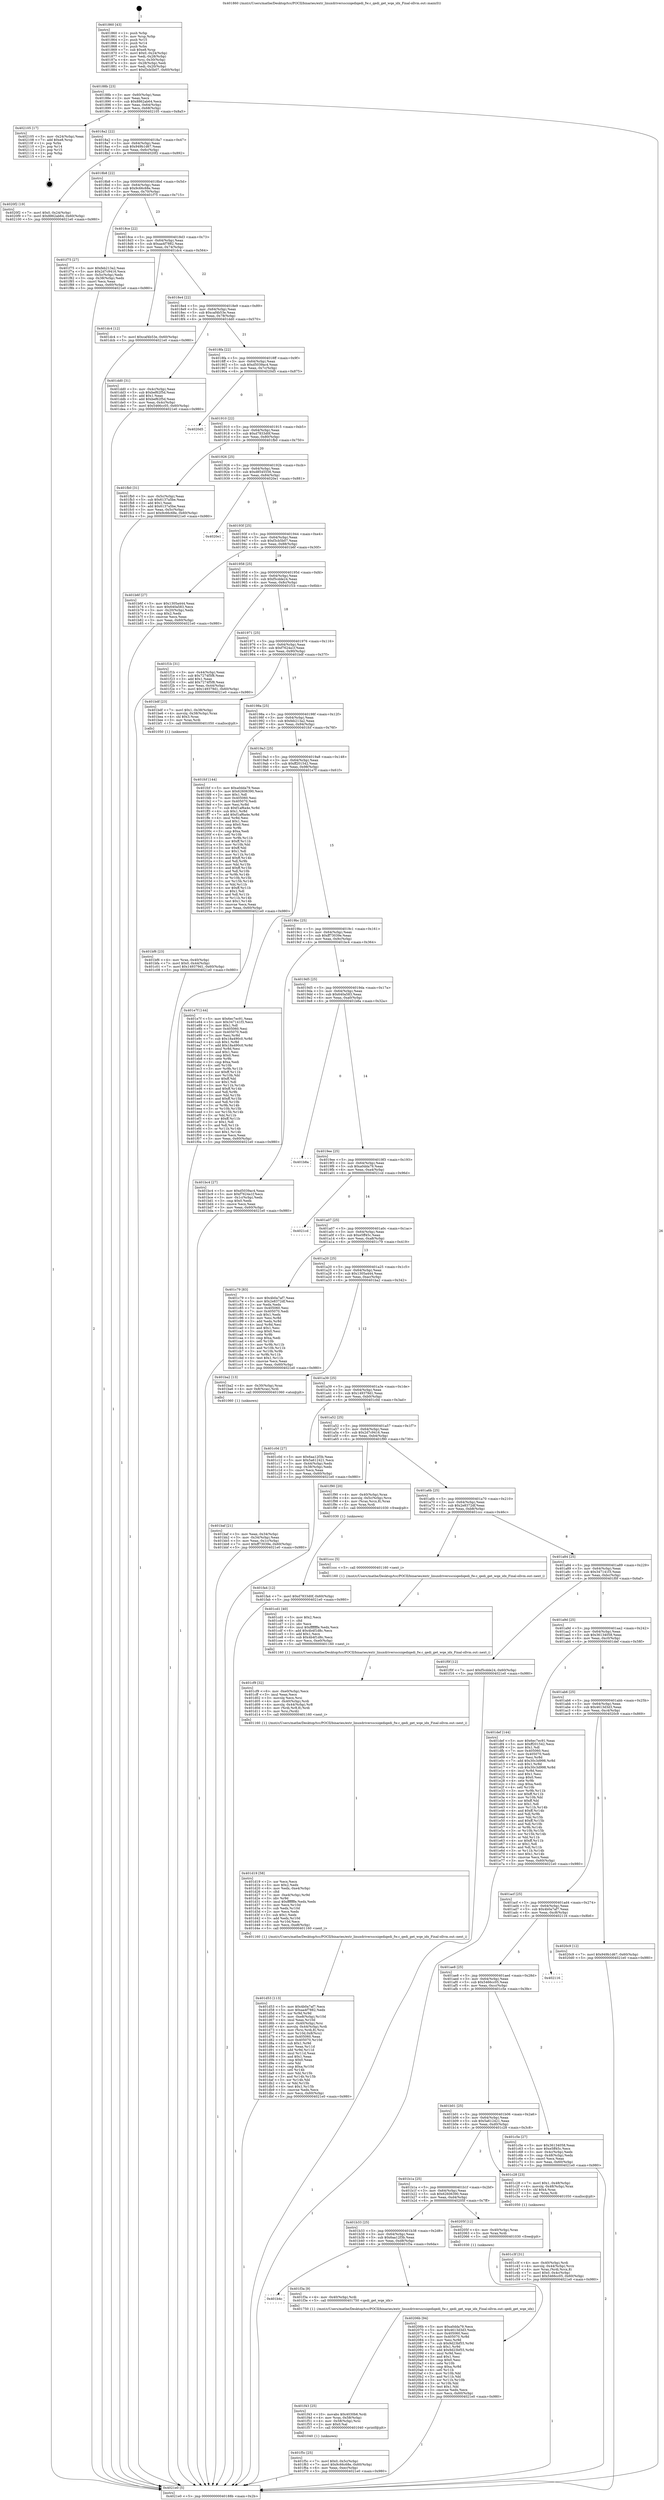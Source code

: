 digraph "0x401860" {
  label = "0x401860 (/mnt/c/Users/mathe/Desktop/tcc/POCII/binaries/extr_linuxdriversscsiqediqedi_fw.c_qedi_get_wqe_idx_Final-ollvm.out::main(0))"
  labelloc = "t"
  node[shape=record]

  Entry [label="",width=0.3,height=0.3,shape=circle,fillcolor=black,style=filled]
  "0x40188b" [label="{
     0x40188b [23]\l
     | [instrs]\l
     &nbsp;&nbsp;0x40188b \<+3\>: mov -0x60(%rbp),%eax\l
     &nbsp;&nbsp;0x40188e \<+2\>: mov %eax,%ecx\l
     &nbsp;&nbsp;0x401890 \<+6\>: sub $0x8862ab64,%ecx\l
     &nbsp;&nbsp;0x401896 \<+3\>: mov %eax,-0x64(%rbp)\l
     &nbsp;&nbsp;0x401899 \<+3\>: mov %ecx,-0x68(%rbp)\l
     &nbsp;&nbsp;0x40189c \<+6\>: je 0000000000402105 \<main+0x8a5\>\l
  }"]
  "0x402105" [label="{
     0x402105 [17]\l
     | [instrs]\l
     &nbsp;&nbsp;0x402105 \<+3\>: mov -0x24(%rbp),%eax\l
     &nbsp;&nbsp;0x402108 \<+7\>: add $0xe8,%rsp\l
     &nbsp;&nbsp;0x40210f \<+1\>: pop %rbx\l
     &nbsp;&nbsp;0x402110 \<+2\>: pop %r14\l
     &nbsp;&nbsp;0x402112 \<+2\>: pop %r15\l
     &nbsp;&nbsp;0x402114 \<+1\>: pop %rbp\l
     &nbsp;&nbsp;0x402115 \<+1\>: ret\l
  }"]
  "0x4018a2" [label="{
     0x4018a2 [22]\l
     | [instrs]\l
     &nbsp;&nbsp;0x4018a2 \<+5\>: jmp 00000000004018a7 \<main+0x47\>\l
     &nbsp;&nbsp;0x4018a7 \<+3\>: mov -0x64(%rbp),%eax\l
     &nbsp;&nbsp;0x4018aa \<+5\>: sub $0x949b1d67,%eax\l
     &nbsp;&nbsp;0x4018af \<+3\>: mov %eax,-0x6c(%rbp)\l
     &nbsp;&nbsp;0x4018b2 \<+6\>: je 00000000004020f2 \<main+0x892\>\l
  }"]
  Exit [label="",width=0.3,height=0.3,shape=circle,fillcolor=black,style=filled,peripheries=2]
  "0x4020f2" [label="{
     0x4020f2 [19]\l
     | [instrs]\l
     &nbsp;&nbsp;0x4020f2 \<+7\>: movl $0x0,-0x24(%rbp)\l
     &nbsp;&nbsp;0x4020f9 \<+7\>: movl $0x8862ab64,-0x60(%rbp)\l
     &nbsp;&nbsp;0x402100 \<+5\>: jmp 00000000004021e0 \<main+0x980\>\l
  }"]
  "0x4018b8" [label="{
     0x4018b8 [22]\l
     | [instrs]\l
     &nbsp;&nbsp;0x4018b8 \<+5\>: jmp 00000000004018bd \<main+0x5d\>\l
     &nbsp;&nbsp;0x4018bd \<+3\>: mov -0x64(%rbp),%eax\l
     &nbsp;&nbsp;0x4018c0 \<+5\>: sub $0x9c66c68e,%eax\l
     &nbsp;&nbsp;0x4018c5 \<+3\>: mov %eax,-0x70(%rbp)\l
     &nbsp;&nbsp;0x4018c8 \<+6\>: je 0000000000401f75 \<main+0x715\>\l
  }"]
  "0x40206b" [label="{
     0x40206b [94]\l
     | [instrs]\l
     &nbsp;&nbsp;0x40206b \<+5\>: mov $0xa0dda79,%ecx\l
     &nbsp;&nbsp;0x402070 \<+5\>: mov $0x4613d3d3,%edx\l
     &nbsp;&nbsp;0x402075 \<+7\>: mov 0x405060,%esi\l
     &nbsp;&nbsp;0x40207c \<+8\>: mov 0x405070,%r8d\l
     &nbsp;&nbsp;0x402084 \<+3\>: mov %esi,%r9d\l
     &nbsp;&nbsp;0x402087 \<+7\>: sub $0x9d23bf55,%r9d\l
     &nbsp;&nbsp;0x40208e \<+4\>: sub $0x1,%r9d\l
     &nbsp;&nbsp;0x402092 \<+7\>: add $0x9d23bf55,%r9d\l
     &nbsp;&nbsp;0x402099 \<+4\>: imul %r9d,%esi\l
     &nbsp;&nbsp;0x40209d \<+3\>: and $0x1,%esi\l
     &nbsp;&nbsp;0x4020a0 \<+3\>: cmp $0x0,%esi\l
     &nbsp;&nbsp;0x4020a3 \<+4\>: sete %r10b\l
     &nbsp;&nbsp;0x4020a7 \<+4\>: cmp $0xa,%r8d\l
     &nbsp;&nbsp;0x4020ab \<+4\>: setl %r11b\l
     &nbsp;&nbsp;0x4020af \<+3\>: mov %r10b,%bl\l
     &nbsp;&nbsp;0x4020b2 \<+3\>: and %r11b,%bl\l
     &nbsp;&nbsp;0x4020b5 \<+3\>: xor %r11b,%r10b\l
     &nbsp;&nbsp;0x4020b8 \<+3\>: or %r10b,%bl\l
     &nbsp;&nbsp;0x4020bb \<+3\>: test $0x1,%bl\l
     &nbsp;&nbsp;0x4020be \<+3\>: cmovne %edx,%ecx\l
     &nbsp;&nbsp;0x4020c1 \<+3\>: mov %ecx,-0x60(%rbp)\l
     &nbsp;&nbsp;0x4020c4 \<+5\>: jmp 00000000004021e0 \<main+0x980\>\l
  }"]
  "0x401f75" [label="{
     0x401f75 [27]\l
     | [instrs]\l
     &nbsp;&nbsp;0x401f75 \<+5\>: mov $0xfeb213a2,%eax\l
     &nbsp;&nbsp;0x401f7a \<+5\>: mov $0x2d7c9416,%ecx\l
     &nbsp;&nbsp;0x401f7f \<+3\>: mov -0x5c(%rbp),%edx\l
     &nbsp;&nbsp;0x401f82 \<+3\>: cmp -0x38(%rbp),%edx\l
     &nbsp;&nbsp;0x401f85 \<+3\>: cmovl %ecx,%eax\l
     &nbsp;&nbsp;0x401f88 \<+3\>: mov %eax,-0x60(%rbp)\l
     &nbsp;&nbsp;0x401f8b \<+5\>: jmp 00000000004021e0 \<main+0x980\>\l
  }"]
  "0x4018ce" [label="{
     0x4018ce [22]\l
     | [instrs]\l
     &nbsp;&nbsp;0x4018ce \<+5\>: jmp 00000000004018d3 \<main+0x73\>\l
     &nbsp;&nbsp;0x4018d3 \<+3\>: mov -0x64(%rbp),%eax\l
     &nbsp;&nbsp;0x4018d6 \<+5\>: sub $0xaa4f7882,%eax\l
     &nbsp;&nbsp;0x4018db \<+3\>: mov %eax,-0x74(%rbp)\l
     &nbsp;&nbsp;0x4018de \<+6\>: je 0000000000401dc4 \<main+0x564\>\l
  }"]
  "0x401fa4" [label="{
     0x401fa4 [12]\l
     | [instrs]\l
     &nbsp;&nbsp;0x401fa4 \<+7\>: movl $0xd7833d0f,-0x60(%rbp)\l
     &nbsp;&nbsp;0x401fab \<+5\>: jmp 00000000004021e0 \<main+0x980\>\l
  }"]
  "0x401dc4" [label="{
     0x401dc4 [12]\l
     | [instrs]\l
     &nbsp;&nbsp;0x401dc4 \<+7\>: movl $0xcaf4b53e,-0x60(%rbp)\l
     &nbsp;&nbsp;0x401dcb \<+5\>: jmp 00000000004021e0 \<main+0x980\>\l
  }"]
  "0x4018e4" [label="{
     0x4018e4 [22]\l
     | [instrs]\l
     &nbsp;&nbsp;0x4018e4 \<+5\>: jmp 00000000004018e9 \<main+0x89\>\l
     &nbsp;&nbsp;0x4018e9 \<+3\>: mov -0x64(%rbp),%eax\l
     &nbsp;&nbsp;0x4018ec \<+5\>: sub $0xcaf4b53e,%eax\l
     &nbsp;&nbsp;0x4018f1 \<+3\>: mov %eax,-0x78(%rbp)\l
     &nbsp;&nbsp;0x4018f4 \<+6\>: je 0000000000401dd0 \<main+0x570\>\l
  }"]
  "0x401f5c" [label="{
     0x401f5c [25]\l
     | [instrs]\l
     &nbsp;&nbsp;0x401f5c \<+7\>: movl $0x0,-0x5c(%rbp)\l
     &nbsp;&nbsp;0x401f63 \<+7\>: movl $0x9c66c68e,-0x60(%rbp)\l
     &nbsp;&nbsp;0x401f6a \<+6\>: mov %eax,-0xec(%rbp)\l
     &nbsp;&nbsp;0x401f70 \<+5\>: jmp 00000000004021e0 \<main+0x980\>\l
  }"]
  "0x401dd0" [label="{
     0x401dd0 [31]\l
     | [instrs]\l
     &nbsp;&nbsp;0x401dd0 \<+3\>: mov -0x4c(%rbp),%eax\l
     &nbsp;&nbsp;0x401dd3 \<+5\>: sub $0xbef62f5d,%eax\l
     &nbsp;&nbsp;0x401dd8 \<+3\>: add $0x1,%eax\l
     &nbsp;&nbsp;0x401ddb \<+5\>: add $0xbef62f5d,%eax\l
     &nbsp;&nbsp;0x401de0 \<+3\>: mov %eax,-0x4c(%rbp)\l
     &nbsp;&nbsp;0x401de3 \<+7\>: movl $0x5466cc05,-0x60(%rbp)\l
     &nbsp;&nbsp;0x401dea \<+5\>: jmp 00000000004021e0 \<main+0x980\>\l
  }"]
  "0x4018fa" [label="{
     0x4018fa [22]\l
     | [instrs]\l
     &nbsp;&nbsp;0x4018fa \<+5\>: jmp 00000000004018ff \<main+0x9f\>\l
     &nbsp;&nbsp;0x4018ff \<+3\>: mov -0x64(%rbp),%eax\l
     &nbsp;&nbsp;0x401902 \<+5\>: sub $0xd5039ac4,%eax\l
     &nbsp;&nbsp;0x401907 \<+3\>: mov %eax,-0x7c(%rbp)\l
     &nbsp;&nbsp;0x40190a \<+6\>: je 00000000004020d5 \<main+0x875\>\l
  }"]
  "0x401f43" [label="{
     0x401f43 [25]\l
     | [instrs]\l
     &nbsp;&nbsp;0x401f43 \<+10\>: movabs $0x4030b6,%rdi\l
     &nbsp;&nbsp;0x401f4d \<+4\>: mov %rax,-0x58(%rbp)\l
     &nbsp;&nbsp;0x401f51 \<+4\>: mov -0x58(%rbp),%rsi\l
     &nbsp;&nbsp;0x401f55 \<+2\>: mov $0x0,%al\l
     &nbsp;&nbsp;0x401f57 \<+5\>: call 0000000000401040 \<printf@plt\>\l
     | [calls]\l
     &nbsp;&nbsp;0x401040 \{1\} (unknown)\l
  }"]
  "0x4020d5" [label="{
     0x4020d5\l
  }", style=dashed]
  "0x401910" [label="{
     0x401910 [22]\l
     | [instrs]\l
     &nbsp;&nbsp;0x401910 \<+5\>: jmp 0000000000401915 \<main+0xb5\>\l
     &nbsp;&nbsp;0x401915 \<+3\>: mov -0x64(%rbp),%eax\l
     &nbsp;&nbsp;0x401918 \<+5\>: sub $0xd7833d0f,%eax\l
     &nbsp;&nbsp;0x40191d \<+3\>: mov %eax,-0x80(%rbp)\l
     &nbsp;&nbsp;0x401920 \<+6\>: je 0000000000401fb0 \<main+0x750\>\l
  }"]
  "0x401b4c" [label="{
     0x401b4c\l
  }", style=dashed]
  "0x401fb0" [label="{
     0x401fb0 [31]\l
     | [instrs]\l
     &nbsp;&nbsp;0x401fb0 \<+3\>: mov -0x5c(%rbp),%eax\l
     &nbsp;&nbsp;0x401fb3 \<+5\>: sub $0x6137a5be,%eax\l
     &nbsp;&nbsp;0x401fb8 \<+3\>: add $0x1,%eax\l
     &nbsp;&nbsp;0x401fbb \<+5\>: add $0x6137a5be,%eax\l
     &nbsp;&nbsp;0x401fc0 \<+3\>: mov %eax,-0x5c(%rbp)\l
     &nbsp;&nbsp;0x401fc3 \<+7\>: movl $0x9c66c68e,-0x60(%rbp)\l
     &nbsp;&nbsp;0x401fca \<+5\>: jmp 00000000004021e0 \<main+0x980\>\l
  }"]
  "0x401926" [label="{
     0x401926 [25]\l
     | [instrs]\l
     &nbsp;&nbsp;0x401926 \<+5\>: jmp 000000000040192b \<main+0xcb\>\l
     &nbsp;&nbsp;0x40192b \<+3\>: mov -0x64(%rbp),%eax\l
     &nbsp;&nbsp;0x40192e \<+5\>: sub $0xd8545556,%eax\l
     &nbsp;&nbsp;0x401933 \<+6\>: mov %eax,-0x84(%rbp)\l
     &nbsp;&nbsp;0x401939 \<+6\>: je 00000000004020e1 \<main+0x881\>\l
  }"]
  "0x401f3a" [label="{
     0x401f3a [9]\l
     | [instrs]\l
     &nbsp;&nbsp;0x401f3a \<+4\>: mov -0x40(%rbp),%rdi\l
     &nbsp;&nbsp;0x401f3e \<+5\>: call 0000000000401750 \<qedi_get_wqe_idx\>\l
     | [calls]\l
     &nbsp;&nbsp;0x401750 \{1\} (/mnt/c/Users/mathe/Desktop/tcc/POCII/binaries/extr_linuxdriversscsiqediqedi_fw.c_qedi_get_wqe_idx_Final-ollvm.out::qedi_get_wqe_idx)\l
  }"]
  "0x4020e1" [label="{
     0x4020e1\l
  }", style=dashed]
  "0x40193f" [label="{
     0x40193f [25]\l
     | [instrs]\l
     &nbsp;&nbsp;0x40193f \<+5\>: jmp 0000000000401944 \<main+0xe4\>\l
     &nbsp;&nbsp;0x401944 \<+3\>: mov -0x64(%rbp),%eax\l
     &nbsp;&nbsp;0x401947 \<+5\>: sub $0xf3cb5b07,%eax\l
     &nbsp;&nbsp;0x40194c \<+6\>: mov %eax,-0x88(%rbp)\l
     &nbsp;&nbsp;0x401952 \<+6\>: je 0000000000401b6f \<main+0x30f\>\l
  }"]
  "0x401b33" [label="{
     0x401b33 [25]\l
     | [instrs]\l
     &nbsp;&nbsp;0x401b33 \<+5\>: jmp 0000000000401b38 \<main+0x2d8\>\l
     &nbsp;&nbsp;0x401b38 \<+3\>: mov -0x64(%rbp),%eax\l
     &nbsp;&nbsp;0x401b3b \<+5\>: sub $0x6aa12f3b,%eax\l
     &nbsp;&nbsp;0x401b40 \<+6\>: mov %eax,-0xd8(%rbp)\l
     &nbsp;&nbsp;0x401b46 \<+6\>: je 0000000000401f3a \<main+0x6da\>\l
  }"]
  "0x401b6f" [label="{
     0x401b6f [27]\l
     | [instrs]\l
     &nbsp;&nbsp;0x401b6f \<+5\>: mov $0x1305a444,%eax\l
     &nbsp;&nbsp;0x401b74 \<+5\>: mov $0x640a583,%ecx\l
     &nbsp;&nbsp;0x401b79 \<+3\>: mov -0x20(%rbp),%edx\l
     &nbsp;&nbsp;0x401b7c \<+3\>: cmp $0x2,%edx\l
     &nbsp;&nbsp;0x401b7f \<+3\>: cmovne %ecx,%eax\l
     &nbsp;&nbsp;0x401b82 \<+3\>: mov %eax,-0x60(%rbp)\l
     &nbsp;&nbsp;0x401b85 \<+5\>: jmp 00000000004021e0 \<main+0x980\>\l
  }"]
  "0x401958" [label="{
     0x401958 [25]\l
     | [instrs]\l
     &nbsp;&nbsp;0x401958 \<+5\>: jmp 000000000040195d \<main+0xfd\>\l
     &nbsp;&nbsp;0x40195d \<+3\>: mov -0x64(%rbp),%eax\l
     &nbsp;&nbsp;0x401960 \<+5\>: sub $0xf5cdde24,%eax\l
     &nbsp;&nbsp;0x401965 \<+6\>: mov %eax,-0x8c(%rbp)\l
     &nbsp;&nbsp;0x40196b \<+6\>: je 0000000000401f1b \<main+0x6bb\>\l
  }"]
  "0x4021e0" [label="{
     0x4021e0 [5]\l
     | [instrs]\l
     &nbsp;&nbsp;0x4021e0 \<+5\>: jmp 000000000040188b \<main+0x2b\>\l
  }"]
  "0x401860" [label="{
     0x401860 [43]\l
     | [instrs]\l
     &nbsp;&nbsp;0x401860 \<+1\>: push %rbp\l
     &nbsp;&nbsp;0x401861 \<+3\>: mov %rsp,%rbp\l
     &nbsp;&nbsp;0x401864 \<+2\>: push %r15\l
     &nbsp;&nbsp;0x401866 \<+2\>: push %r14\l
     &nbsp;&nbsp;0x401868 \<+1\>: push %rbx\l
     &nbsp;&nbsp;0x401869 \<+7\>: sub $0xe8,%rsp\l
     &nbsp;&nbsp;0x401870 \<+7\>: movl $0x0,-0x24(%rbp)\l
     &nbsp;&nbsp;0x401877 \<+3\>: mov %edi,-0x28(%rbp)\l
     &nbsp;&nbsp;0x40187a \<+4\>: mov %rsi,-0x30(%rbp)\l
     &nbsp;&nbsp;0x40187e \<+3\>: mov -0x28(%rbp),%edi\l
     &nbsp;&nbsp;0x401881 \<+3\>: mov %edi,-0x20(%rbp)\l
     &nbsp;&nbsp;0x401884 \<+7\>: movl $0xf3cb5b07,-0x60(%rbp)\l
  }"]
  "0x40205f" [label="{
     0x40205f [12]\l
     | [instrs]\l
     &nbsp;&nbsp;0x40205f \<+4\>: mov -0x40(%rbp),%rax\l
     &nbsp;&nbsp;0x402063 \<+3\>: mov %rax,%rdi\l
     &nbsp;&nbsp;0x402066 \<+5\>: call 0000000000401030 \<free@plt\>\l
     | [calls]\l
     &nbsp;&nbsp;0x401030 \{1\} (unknown)\l
  }"]
  "0x401f1b" [label="{
     0x401f1b [31]\l
     | [instrs]\l
     &nbsp;&nbsp;0x401f1b \<+3\>: mov -0x44(%rbp),%eax\l
     &nbsp;&nbsp;0x401f1e \<+5\>: sub $0x7274f5f8,%eax\l
     &nbsp;&nbsp;0x401f23 \<+3\>: add $0x1,%eax\l
     &nbsp;&nbsp;0x401f26 \<+5\>: add $0x7274f5f8,%eax\l
     &nbsp;&nbsp;0x401f2b \<+3\>: mov %eax,-0x44(%rbp)\l
     &nbsp;&nbsp;0x401f2e \<+7\>: movl $0x149379d1,-0x60(%rbp)\l
     &nbsp;&nbsp;0x401f35 \<+5\>: jmp 00000000004021e0 \<main+0x980\>\l
  }"]
  "0x401971" [label="{
     0x401971 [25]\l
     | [instrs]\l
     &nbsp;&nbsp;0x401971 \<+5\>: jmp 0000000000401976 \<main+0x116\>\l
     &nbsp;&nbsp;0x401976 \<+3\>: mov -0x64(%rbp),%eax\l
     &nbsp;&nbsp;0x401979 \<+5\>: sub $0xf7624a1f,%eax\l
     &nbsp;&nbsp;0x40197e \<+6\>: mov %eax,-0x90(%rbp)\l
     &nbsp;&nbsp;0x401984 \<+6\>: je 0000000000401bdf \<main+0x37f\>\l
  }"]
  "0x401d53" [label="{
     0x401d53 [113]\l
     | [instrs]\l
     &nbsp;&nbsp;0x401d53 \<+5\>: mov $0x4b0a7af7,%ecx\l
     &nbsp;&nbsp;0x401d58 \<+5\>: mov $0xaa4f7882,%edx\l
     &nbsp;&nbsp;0x401d5d \<+3\>: xor %r9d,%r9d\l
     &nbsp;&nbsp;0x401d60 \<+7\>: mov -0xe8(%rbp),%r10d\l
     &nbsp;&nbsp;0x401d67 \<+4\>: imul %eax,%r10d\l
     &nbsp;&nbsp;0x401d6b \<+4\>: mov -0x40(%rbp),%rsi\l
     &nbsp;&nbsp;0x401d6f \<+4\>: movslq -0x44(%rbp),%rdi\l
     &nbsp;&nbsp;0x401d73 \<+4\>: mov (%rsi,%rdi,8),%rsi\l
     &nbsp;&nbsp;0x401d77 \<+4\>: mov %r10d,0x8(%rsi)\l
     &nbsp;&nbsp;0x401d7b \<+7\>: mov 0x405060,%eax\l
     &nbsp;&nbsp;0x401d82 \<+8\>: mov 0x405070,%r10d\l
     &nbsp;&nbsp;0x401d8a \<+4\>: sub $0x1,%r9d\l
     &nbsp;&nbsp;0x401d8e \<+3\>: mov %eax,%r11d\l
     &nbsp;&nbsp;0x401d91 \<+3\>: add %r9d,%r11d\l
     &nbsp;&nbsp;0x401d94 \<+4\>: imul %r11d,%eax\l
     &nbsp;&nbsp;0x401d98 \<+3\>: and $0x1,%eax\l
     &nbsp;&nbsp;0x401d9b \<+3\>: cmp $0x0,%eax\l
     &nbsp;&nbsp;0x401d9e \<+3\>: sete %bl\l
     &nbsp;&nbsp;0x401da1 \<+4\>: cmp $0xa,%r10d\l
     &nbsp;&nbsp;0x401da5 \<+4\>: setl %r14b\l
     &nbsp;&nbsp;0x401da9 \<+3\>: mov %bl,%r15b\l
     &nbsp;&nbsp;0x401dac \<+3\>: and %r14b,%r15b\l
     &nbsp;&nbsp;0x401daf \<+3\>: xor %r14b,%bl\l
     &nbsp;&nbsp;0x401db2 \<+3\>: or %bl,%r15b\l
     &nbsp;&nbsp;0x401db5 \<+4\>: test $0x1,%r15b\l
     &nbsp;&nbsp;0x401db9 \<+3\>: cmovne %edx,%ecx\l
     &nbsp;&nbsp;0x401dbc \<+3\>: mov %ecx,-0x60(%rbp)\l
     &nbsp;&nbsp;0x401dbf \<+5\>: jmp 00000000004021e0 \<main+0x980\>\l
  }"]
  "0x401bdf" [label="{
     0x401bdf [23]\l
     | [instrs]\l
     &nbsp;&nbsp;0x401bdf \<+7\>: movl $0x1,-0x38(%rbp)\l
     &nbsp;&nbsp;0x401be6 \<+4\>: movslq -0x38(%rbp),%rax\l
     &nbsp;&nbsp;0x401bea \<+4\>: shl $0x3,%rax\l
     &nbsp;&nbsp;0x401bee \<+3\>: mov %rax,%rdi\l
     &nbsp;&nbsp;0x401bf1 \<+5\>: call 0000000000401050 \<malloc@plt\>\l
     | [calls]\l
     &nbsp;&nbsp;0x401050 \{1\} (unknown)\l
  }"]
  "0x40198a" [label="{
     0x40198a [25]\l
     | [instrs]\l
     &nbsp;&nbsp;0x40198a \<+5\>: jmp 000000000040198f \<main+0x12f\>\l
     &nbsp;&nbsp;0x40198f \<+3\>: mov -0x64(%rbp),%eax\l
     &nbsp;&nbsp;0x401992 \<+5\>: sub $0xfeb213a2,%eax\l
     &nbsp;&nbsp;0x401997 \<+6\>: mov %eax,-0x94(%rbp)\l
     &nbsp;&nbsp;0x40199d \<+6\>: je 0000000000401fcf \<main+0x76f\>\l
  }"]
  "0x401d19" [label="{
     0x401d19 [58]\l
     | [instrs]\l
     &nbsp;&nbsp;0x401d19 \<+2\>: xor %ecx,%ecx\l
     &nbsp;&nbsp;0x401d1b \<+5\>: mov $0x2,%edx\l
     &nbsp;&nbsp;0x401d20 \<+6\>: mov %edx,-0xe4(%rbp)\l
     &nbsp;&nbsp;0x401d26 \<+1\>: cltd\l
     &nbsp;&nbsp;0x401d27 \<+7\>: mov -0xe4(%rbp),%r9d\l
     &nbsp;&nbsp;0x401d2e \<+3\>: idiv %r9d\l
     &nbsp;&nbsp;0x401d31 \<+6\>: imul $0xfffffffe,%edx,%edx\l
     &nbsp;&nbsp;0x401d37 \<+3\>: mov %ecx,%r10d\l
     &nbsp;&nbsp;0x401d3a \<+3\>: sub %edx,%r10d\l
     &nbsp;&nbsp;0x401d3d \<+2\>: mov %ecx,%edx\l
     &nbsp;&nbsp;0x401d3f \<+3\>: sub $0x1,%edx\l
     &nbsp;&nbsp;0x401d42 \<+3\>: add %edx,%r10d\l
     &nbsp;&nbsp;0x401d45 \<+3\>: sub %r10d,%ecx\l
     &nbsp;&nbsp;0x401d48 \<+6\>: mov %ecx,-0xe8(%rbp)\l
     &nbsp;&nbsp;0x401d4e \<+5\>: call 0000000000401160 \<next_i\>\l
     | [calls]\l
     &nbsp;&nbsp;0x401160 \{1\} (/mnt/c/Users/mathe/Desktop/tcc/POCII/binaries/extr_linuxdriversscsiqediqedi_fw.c_qedi_get_wqe_idx_Final-ollvm.out::next_i)\l
  }"]
  "0x401fcf" [label="{
     0x401fcf [144]\l
     | [instrs]\l
     &nbsp;&nbsp;0x401fcf \<+5\>: mov $0xa0dda79,%eax\l
     &nbsp;&nbsp;0x401fd4 \<+5\>: mov $0x62606390,%ecx\l
     &nbsp;&nbsp;0x401fd9 \<+2\>: mov $0x1,%dl\l
     &nbsp;&nbsp;0x401fdb \<+7\>: mov 0x405060,%esi\l
     &nbsp;&nbsp;0x401fe2 \<+7\>: mov 0x405070,%edi\l
     &nbsp;&nbsp;0x401fe9 \<+3\>: mov %esi,%r8d\l
     &nbsp;&nbsp;0x401fec \<+7\>: sub $0xf1af6a4e,%r8d\l
     &nbsp;&nbsp;0x401ff3 \<+4\>: sub $0x1,%r8d\l
     &nbsp;&nbsp;0x401ff7 \<+7\>: add $0xf1af6a4e,%r8d\l
     &nbsp;&nbsp;0x401ffe \<+4\>: imul %r8d,%esi\l
     &nbsp;&nbsp;0x402002 \<+3\>: and $0x1,%esi\l
     &nbsp;&nbsp;0x402005 \<+3\>: cmp $0x0,%esi\l
     &nbsp;&nbsp;0x402008 \<+4\>: sete %r9b\l
     &nbsp;&nbsp;0x40200c \<+3\>: cmp $0xa,%edi\l
     &nbsp;&nbsp;0x40200f \<+4\>: setl %r10b\l
     &nbsp;&nbsp;0x402013 \<+3\>: mov %r9b,%r11b\l
     &nbsp;&nbsp;0x402016 \<+4\>: xor $0xff,%r11b\l
     &nbsp;&nbsp;0x40201a \<+3\>: mov %r10b,%bl\l
     &nbsp;&nbsp;0x40201d \<+3\>: xor $0xff,%bl\l
     &nbsp;&nbsp;0x402020 \<+3\>: xor $0x1,%dl\l
     &nbsp;&nbsp;0x402023 \<+3\>: mov %r11b,%r14b\l
     &nbsp;&nbsp;0x402026 \<+4\>: and $0xff,%r14b\l
     &nbsp;&nbsp;0x40202a \<+3\>: and %dl,%r9b\l
     &nbsp;&nbsp;0x40202d \<+3\>: mov %bl,%r15b\l
     &nbsp;&nbsp;0x402030 \<+4\>: and $0xff,%r15b\l
     &nbsp;&nbsp;0x402034 \<+3\>: and %dl,%r10b\l
     &nbsp;&nbsp;0x402037 \<+3\>: or %r9b,%r14b\l
     &nbsp;&nbsp;0x40203a \<+3\>: or %r10b,%r15b\l
     &nbsp;&nbsp;0x40203d \<+3\>: xor %r15b,%r14b\l
     &nbsp;&nbsp;0x402040 \<+3\>: or %bl,%r11b\l
     &nbsp;&nbsp;0x402043 \<+4\>: xor $0xff,%r11b\l
     &nbsp;&nbsp;0x402047 \<+3\>: or $0x1,%dl\l
     &nbsp;&nbsp;0x40204a \<+3\>: and %dl,%r11b\l
     &nbsp;&nbsp;0x40204d \<+3\>: or %r11b,%r14b\l
     &nbsp;&nbsp;0x402050 \<+4\>: test $0x1,%r14b\l
     &nbsp;&nbsp;0x402054 \<+3\>: cmovne %ecx,%eax\l
     &nbsp;&nbsp;0x402057 \<+3\>: mov %eax,-0x60(%rbp)\l
     &nbsp;&nbsp;0x40205a \<+5\>: jmp 00000000004021e0 \<main+0x980\>\l
  }"]
  "0x4019a3" [label="{
     0x4019a3 [25]\l
     | [instrs]\l
     &nbsp;&nbsp;0x4019a3 \<+5\>: jmp 00000000004019a8 \<main+0x148\>\l
     &nbsp;&nbsp;0x4019a8 \<+3\>: mov -0x64(%rbp),%eax\l
     &nbsp;&nbsp;0x4019ab \<+5\>: sub $0xff201542,%eax\l
     &nbsp;&nbsp;0x4019b0 \<+6\>: mov %eax,-0x98(%rbp)\l
     &nbsp;&nbsp;0x4019b6 \<+6\>: je 0000000000401e7f \<main+0x61f\>\l
  }"]
  "0x401cf9" [label="{
     0x401cf9 [32]\l
     | [instrs]\l
     &nbsp;&nbsp;0x401cf9 \<+6\>: mov -0xe0(%rbp),%ecx\l
     &nbsp;&nbsp;0x401cff \<+3\>: imul %eax,%ecx\l
     &nbsp;&nbsp;0x401d02 \<+3\>: movslq %ecx,%rsi\l
     &nbsp;&nbsp;0x401d05 \<+4\>: mov -0x40(%rbp),%rdi\l
     &nbsp;&nbsp;0x401d09 \<+4\>: movslq -0x44(%rbp),%r8\l
     &nbsp;&nbsp;0x401d0d \<+4\>: mov (%rdi,%r8,8),%rdi\l
     &nbsp;&nbsp;0x401d11 \<+3\>: mov %rsi,(%rdi)\l
     &nbsp;&nbsp;0x401d14 \<+5\>: call 0000000000401160 \<next_i\>\l
     | [calls]\l
     &nbsp;&nbsp;0x401160 \{1\} (/mnt/c/Users/mathe/Desktop/tcc/POCII/binaries/extr_linuxdriversscsiqediqedi_fw.c_qedi_get_wqe_idx_Final-ollvm.out::next_i)\l
  }"]
  "0x401e7f" [label="{
     0x401e7f [144]\l
     | [instrs]\l
     &nbsp;&nbsp;0x401e7f \<+5\>: mov $0x6ec7ec91,%eax\l
     &nbsp;&nbsp;0x401e84 \<+5\>: mov $0x347141f3,%ecx\l
     &nbsp;&nbsp;0x401e89 \<+2\>: mov $0x1,%dl\l
     &nbsp;&nbsp;0x401e8b \<+7\>: mov 0x405060,%esi\l
     &nbsp;&nbsp;0x401e92 \<+7\>: mov 0x405070,%edi\l
     &nbsp;&nbsp;0x401e99 \<+3\>: mov %esi,%r8d\l
     &nbsp;&nbsp;0x401e9c \<+7\>: sub $0x18a490c0,%r8d\l
     &nbsp;&nbsp;0x401ea3 \<+4\>: sub $0x1,%r8d\l
     &nbsp;&nbsp;0x401ea7 \<+7\>: add $0x18a490c0,%r8d\l
     &nbsp;&nbsp;0x401eae \<+4\>: imul %r8d,%esi\l
     &nbsp;&nbsp;0x401eb2 \<+3\>: and $0x1,%esi\l
     &nbsp;&nbsp;0x401eb5 \<+3\>: cmp $0x0,%esi\l
     &nbsp;&nbsp;0x401eb8 \<+4\>: sete %r9b\l
     &nbsp;&nbsp;0x401ebc \<+3\>: cmp $0xa,%edi\l
     &nbsp;&nbsp;0x401ebf \<+4\>: setl %r10b\l
     &nbsp;&nbsp;0x401ec3 \<+3\>: mov %r9b,%r11b\l
     &nbsp;&nbsp;0x401ec6 \<+4\>: xor $0xff,%r11b\l
     &nbsp;&nbsp;0x401eca \<+3\>: mov %r10b,%bl\l
     &nbsp;&nbsp;0x401ecd \<+3\>: xor $0xff,%bl\l
     &nbsp;&nbsp;0x401ed0 \<+3\>: xor $0x1,%dl\l
     &nbsp;&nbsp;0x401ed3 \<+3\>: mov %r11b,%r14b\l
     &nbsp;&nbsp;0x401ed6 \<+4\>: and $0xff,%r14b\l
     &nbsp;&nbsp;0x401eda \<+3\>: and %dl,%r9b\l
     &nbsp;&nbsp;0x401edd \<+3\>: mov %bl,%r15b\l
     &nbsp;&nbsp;0x401ee0 \<+4\>: and $0xff,%r15b\l
     &nbsp;&nbsp;0x401ee4 \<+3\>: and %dl,%r10b\l
     &nbsp;&nbsp;0x401ee7 \<+3\>: or %r9b,%r14b\l
     &nbsp;&nbsp;0x401eea \<+3\>: or %r10b,%r15b\l
     &nbsp;&nbsp;0x401eed \<+3\>: xor %r15b,%r14b\l
     &nbsp;&nbsp;0x401ef0 \<+3\>: or %bl,%r11b\l
     &nbsp;&nbsp;0x401ef3 \<+4\>: xor $0xff,%r11b\l
     &nbsp;&nbsp;0x401ef7 \<+3\>: or $0x1,%dl\l
     &nbsp;&nbsp;0x401efa \<+3\>: and %dl,%r11b\l
     &nbsp;&nbsp;0x401efd \<+3\>: or %r11b,%r14b\l
     &nbsp;&nbsp;0x401f00 \<+4\>: test $0x1,%r14b\l
     &nbsp;&nbsp;0x401f04 \<+3\>: cmovne %ecx,%eax\l
     &nbsp;&nbsp;0x401f07 \<+3\>: mov %eax,-0x60(%rbp)\l
     &nbsp;&nbsp;0x401f0a \<+5\>: jmp 00000000004021e0 \<main+0x980\>\l
  }"]
  "0x4019bc" [label="{
     0x4019bc [25]\l
     | [instrs]\l
     &nbsp;&nbsp;0x4019bc \<+5\>: jmp 00000000004019c1 \<main+0x161\>\l
     &nbsp;&nbsp;0x4019c1 \<+3\>: mov -0x64(%rbp),%eax\l
     &nbsp;&nbsp;0x4019c4 \<+5\>: sub $0xff73039e,%eax\l
     &nbsp;&nbsp;0x4019c9 \<+6\>: mov %eax,-0x9c(%rbp)\l
     &nbsp;&nbsp;0x4019cf \<+6\>: je 0000000000401bc4 \<main+0x364\>\l
  }"]
  "0x401cd1" [label="{
     0x401cd1 [40]\l
     | [instrs]\l
     &nbsp;&nbsp;0x401cd1 \<+5\>: mov $0x2,%ecx\l
     &nbsp;&nbsp;0x401cd6 \<+1\>: cltd\l
     &nbsp;&nbsp;0x401cd7 \<+2\>: idiv %ecx\l
     &nbsp;&nbsp;0x401cd9 \<+6\>: imul $0xfffffffe,%edx,%ecx\l
     &nbsp;&nbsp;0x401cdf \<+6\>: add $0x4b4f1d8c,%ecx\l
     &nbsp;&nbsp;0x401ce5 \<+3\>: add $0x1,%ecx\l
     &nbsp;&nbsp;0x401ce8 \<+6\>: sub $0x4b4f1d8c,%ecx\l
     &nbsp;&nbsp;0x401cee \<+6\>: mov %ecx,-0xe0(%rbp)\l
     &nbsp;&nbsp;0x401cf4 \<+5\>: call 0000000000401160 \<next_i\>\l
     | [calls]\l
     &nbsp;&nbsp;0x401160 \{1\} (/mnt/c/Users/mathe/Desktop/tcc/POCII/binaries/extr_linuxdriversscsiqediqedi_fw.c_qedi_get_wqe_idx_Final-ollvm.out::next_i)\l
  }"]
  "0x401bc4" [label="{
     0x401bc4 [27]\l
     | [instrs]\l
     &nbsp;&nbsp;0x401bc4 \<+5\>: mov $0xd5039ac4,%eax\l
     &nbsp;&nbsp;0x401bc9 \<+5\>: mov $0xf7624a1f,%ecx\l
     &nbsp;&nbsp;0x401bce \<+3\>: mov -0x1c(%rbp),%edx\l
     &nbsp;&nbsp;0x401bd1 \<+3\>: cmp $0x0,%edx\l
     &nbsp;&nbsp;0x401bd4 \<+3\>: cmove %ecx,%eax\l
     &nbsp;&nbsp;0x401bd7 \<+3\>: mov %eax,-0x60(%rbp)\l
     &nbsp;&nbsp;0x401bda \<+5\>: jmp 00000000004021e0 \<main+0x980\>\l
  }"]
  "0x4019d5" [label="{
     0x4019d5 [25]\l
     | [instrs]\l
     &nbsp;&nbsp;0x4019d5 \<+5\>: jmp 00000000004019da \<main+0x17a\>\l
     &nbsp;&nbsp;0x4019da \<+3\>: mov -0x64(%rbp),%eax\l
     &nbsp;&nbsp;0x4019dd \<+5\>: sub $0x640a583,%eax\l
     &nbsp;&nbsp;0x4019e2 \<+6\>: mov %eax,-0xa0(%rbp)\l
     &nbsp;&nbsp;0x4019e8 \<+6\>: je 0000000000401b8a \<main+0x32a\>\l
  }"]
  "0x401c3f" [label="{
     0x401c3f [31]\l
     | [instrs]\l
     &nbsp;&nbsp;0x401c3f \<+4\>: mov -0x40(%rbp),%rdi\l
     &nbsp;&nbsp;0x401c43 \<+4\>: movslq -0x44(%rbp),%rcx\l
     &nbsp;&nbsp;0x401c47 \<+4\>: mov %rax,(%rdi,%rcx,8)\l
     &nbsp;&nbsp;0x401c4b \<+7\>: movl $0x0,-0x4c(%rbp)\l
     &nbsp;&nbsp;0x401c52 \<+7\>: movl $0x5466cc05,-0x60(%rbp)\l
     &nbsp;&nbsp;0x401c59 \<+5\>: jmp 00000000004021e0 \<main+0x980\>\l
  }"]
  "0x401b8a" [label="{
     0x401b8a\l
  }", style=dashed]
  "0x4019ee" [label="{
     0x4019ee [25]\l
     | [instrs]\l
     &nbsp;&nbsp;0x4019ee \<+5\>: jmp 00000000004019f3 \<main+0x193\>\l
     &nbsp;&nbsp;0x4019f3 \<+3\>: mov -0x64(%rbp),%eax\l
     &nbsp;&nbsp;0x4019f6 \<+5\>: sub $0xa0dda79,%eax\l
     &nbsp;&nbsp;0x4019fb \<+6\>: mov %eax,-0xa4(%rbp)\l
     &nbsp;&nbsp;0x401a01 \<+6\>: je 00000000004021cd \<main+0x96d\>\l
  }"]
  "0x401b1a" [label="{
     0x401b1a [25]\l
     | [instrs]\l
     &nbsp;&nbsp;0x401b1a \<+5\>: jmp 0000000000401b1f \<main+0x2bf\>\l
     &nbsp;&nbsp;0x401b1f \<+3\>: mov -0x64(%rbp),%eax\l
     &nbsp;&nbsp;0x401b22 \<+5\>: sub $0x62606390,%eax\l
     &nbsp;&nbsp;0x401b27 \<+6\>: mov %eax,-0xd4(%rbp)\l
     &nbsp;&nbsp;0x401b2d \<+6\>: je 000000000040205f \<main+0x7ff\>\l
  }"]
  "0x4021cd" [label="{
     0x4021cd\l
  }", style=dashed]
  "0x401a07" [label="{
     0x401a07 [25]\l
     | [instrs]\l
     &nbsp;&nbsp;0x401a07 \<+5\>: jmp 0000000000401a0c \<main+0x1ac\>\l
     &nbsp;&nbsp;0x401a0c \<+3\>: mov -0x64(%rbp),%eax\l
     &nbsp;&nbsp;0x401a0f \<+5\>: sub $0xe5ff45c,%eax\l
     &nbsp;&nbsp;0x401a14 \<+6\>: mov %eax,-0xa8(%rbp)\l
     &nbsp;&nbsp;0x401a1a \<+6\>: je 0000000000401c79 \<main+0x419\>\l
  }"]
  "0x401c28" [label="{
     0x401c28 [23]\l
     | [instrs]\l
     &nbsp;&nbsp;0x401c28 \<+7\>: movl $0x1,-0x48(%rbp)\l
     &nbsp;&nbsp;0x401c2f \<+4\>: movslq -0x48(%rbp),%rax\l
     &nbsp;&nbsp;0x401c33 \<+4\>: shl $0x4,%rax\l
     &nbsp;&nbsp;0x401c37 \<+3\>: mov %rax,%rdi\l
     &nbsp;&nbsp;0x401c3a \<+5\>: call 0000000000401050 \<malloc@plt\>\l
     | [calls]\l
     &nbsp;&nbsp;0x401050 \{1\} (unknown)\l
  }"]
  "0x401c79" [label="{
     0x401c79 [83]\l
     | [instrs]\l
     &nbsp;&nbsp;0x401c79 \<+5\>: mov $0x4b0a7af7,%eax\l
     &nbsp;&nbsp;0x401c7e \<+5\>: mov $0x2e8372df,%ecx\l
     &nbsp;&nbsp;0x401c83 \<+2\>: xor %edx,%edx\l
     &nbsp;&nbsp;0x401c85 \<+7\>: mov 0x405060,%esi\l
     &nbsp;&nbsp;0x401c8c \<+7\>: mov 0x405070,%edi\l
     &nbsp;&nbsp;0x401c93 \<+3\>: sub $0x1,%edx\l
     &nbsp;&nbsp;0x401c96 \<+3\>: mov %esi,%r8d\l
     &nbsp;&nbsp;0x401c99 \<+3\>: add %edx,%r8d\l
     &nbsp;&nbsp;0x401c9c \<+4\>: imul %r8d,%esi\l
     &nbsp;&nbsp;0x401ca0 \<+3\>: and $0x1,%esi\l
     &nbsp;&nbsp;0x401ca3 \<+3\>: cmp $0x0,%esi\l
     &nbsp;&nbsp;0x401ca6 \<+4\>: sete %r9b\l
     &nbsp;&nbsp;0x401caa \<+3\>: cmp $0xa,%edi\l
     &nbsp;&nbsp;0x401cad \<+4\>: setl %r10b\l
     &nbsp;&nbsp;0x401cb1 \<+3\>: mov %r9b,%r11b\l
     &nbsp;&nbsp;0x401cb4 \<+3\>: and %r10b,%r11b\l
     &nbsp;&nbsp;0x401cb7 \<+3\>: xor %r10b,%r9b\l
     &nbsp;&nbsp;0x401cba \<+3\>: or %r9b,%r11b\l
     &nbsp;&nbsp;0x401cbd \<+4\>: test $0x1,%r11b\l
     &nbsp;&nbsp;0x401cc1 \<+3\>: cmovne %ecx,%eax\l
     &nbsp;&nbsp;0x401cc4 \<+3\>: mov %eax,-0x60(%rbp)\l
     &nbsp;&nbsp;0x401cc7 \<+5\>: jmp 00000000004021e0 \<main+0x980\>\l
  }"]
  "0x401a20" [label="{
     0x401a20 [25]\l
     | [instrs]\l
     &nbsp;&nbsp;0x401a20 \<+5\>: jmp 0000000000401a25 \<main+0x1c5\>\l
     &nbsp;&nbsp;0x401a25 \<+3\>: mov -0x64(%rbp),%eax\l
     &nbsp;&nbsp;0x401a28 \<+5\>: sub $0x1305a444,%eax\l
     &nbsp;&nbsp;0x401a2d \<+6\>: mov %eax,-0xac(%rbp)\l
     &nbsp;&nbsp;0x401a33 \<+6\>: je 0000000000401ba2 \<main+0x342\>\l
  }"]
  "0x401b01" [label="{
     0x401b01 [25]\l
     | [instrs]\l
     &nbsp;&nbsp;0x401b01 \<+5\>: jmp 0000000000401b06 \<main+0x2a6\>\l
     &nbsp;&nbsp;0x401b06 \<+3\>: mov -0x64(%rbp),%eax\l
     &nbsp;&nbsp;0x401b09 \<+5\>: sub $0x5a612421,%eax\l
     &nbsp;&nbsp;0x401b0e \<+6\>: mov %eax,-0xd0(%rbp)\l
     &nbsp;&nbsp;0x401b14 \<+6\>: je 0000000000401c28 \<main+0x3c8\>\l
  }"]
  "0x401ba2" [label="{
     0x401ba2 [13]\l
     | [instrs]\l
     &nbsp;&nbsp;0x401ba2 \<+4\>: mov -0x30(%rbp),%rax\l
     &nbsp;&nbsp;0x401ba6 \<+4\>: mov 0x8(%rax),%rdi\l
     &nbsp;&nbsp;0x401baa \<+5\>: call 0000000000401060 \<atoi@plt\>\l
     | [calls]\l
     &nbsp;&nbsp;0x401060 \{1\} (unknown)\l
  }"]
  "0x401a39" [label="{
     0x401a39 [25]\l
     | [instrs]\l
     &nbsp;&nbsp;0x401a39 \<+5\>: jmp 0000000000401a3e \<main+0x1de\>\l
     &nbsp;&nbsp;0x401a3e \<+3\>: mov -0x64(%rbp),%eax\l
     &nbsp;&nbsp;0x401a41 \<+5\>: sub $0x149379d1,%eax\l
     &nbsp;&nbsp;0x401a46 \<+6\>: mov %eax,-0xb0(%rbp)\l
     &nbsp;&nbsp;0x401a4c \<+6\>: je 0000000000401c0d \<main+0x3ad\>\l
  }"]
  "0x401baf" [label="{
     0x401baf [21]\l
     | [instrs]\l
     &nbsp;&nbsp;0x401baf \<+3\>: mov %eax,-0x34(%rbp)\l
     &nbsp;&nbsp;0x401bb2 \<+3\>: mov -0x34(%rbp),%eax\l
     &nbsp;&nbsp;0x401bb5 \<+3\>: mov %eax,-0x1c(%rbp)\l
     &nbsp;&nbsp;0x401bb8 \<+7\>: movl $0xff73039e,-0x60(%rbp)\l
     &nbsp;&nbsp;0x401bbf \<+5\>: jmp 00000000004021e0 \<main+0x980\>\l
  }"]
  "0x401bf6" [label="{
     0x401bf6 [23]\l
     | [instrs]\l
     &nbsp;&nbsp;0x401bf6 \<+4\>: mov %rax,-0x40(%rbp)\l
     &nbsp;&nbsp;0x401bfa \<+7\>: movl $0x0,-0x44(%rbp)\l
     &nbsp;&nbsp;0x401c01 \<+7\>: movl $0x149379d1,-0x60(%rbp)\l
     &nbsp;&nbsp;0x401c08 \<+5\>: jmp 00000000004021e0 \<main+0x980\>\l
  }"]
  "0x401c5e" [label="{
     0x401c5e [27]\l
     | [instrs]\l
     &nbsp;&nbsp;0x401c5e \<+5\>: mov $0x36134058,%eax\l
     &nbsp;&nbsp;0x401c63 \<+5\>: mov $0xe5ff45c,%ecx\l
     &nbsp;&nbsp;0x401c68 \<+3\>: mov -0x4c(%rbp),%edx\l
     &nbsp;&nbsp;0x401c6b \<+3\>: cmp -0x48(%rbp),%edx\l
     &nbsp;&nbsp;0x401c6e \<+3\>: cmovl %ecx,%eax\l
     &nbsp;&nbsp;0x401c71 \<+3\>: mov %eax,-0x60(%rbp)\l
     &nbsp;&nbsp;0x401c74 \<+5\>: jmp 00000000004021e0 \<main+0x980\>\l
  }"]
  "0x401c0d" [label="{
     0x401c0d [27]\l
     | [instrs]\l
     &nbsp;&nbsp;0x401c0d \<+5\>: mov $0x6aa12f3b,%eax\l
     &nbsp;&nbsp;0x401c12 \<+5\>: mov $0x5a612421,%ecx\l
     &nbsp;&nbsp;0x401c17 \<+3\>: mov -0x44(%rbp),%edx\l
     &nbsp;&nbsp;0x401c1a \<+3\>: cmp -0x38(%rbp),%edx\l
     &nbsp;&nbsp;0x401c1d \<+3\>: cmovl %ecx,%eax\l
     &nbsp;&nbsp;0x401c20 \<+3\>: mov %eax,-0x60(%rbp)\l
     &nbsp;&nbsp;0x401c23 \<+5\>: jmp 00000000004021e0 \<main+0x980\>\l
  }"]
  "0x401a52" [label="{
     0x401a52 [25]\l
     | [instrs]\l
     &nbsp;&nbsp;0x401a52 \<+5\>: jmp 0000000000401a57 \<main+0x1f7\>\l
     &nbsp;&nbsp;0x401a57 \<+3\>: mov -0x64(%rbp),%eax\l
     &nbsp;&nbsp;0x401a5a \<+5\>: sub $0x2d7c9416,%eax\l
     &nbsp;&nbsp;0x401a5f \<+6\>: mov %eax,-0xb4(%rbp)\l
     &nbsp;&nbsp;0x401a65 \<+6\>: je 0000000000401f90 \<main+0x730\>\l
  }"]
  "0x401ae8" [label="{
     0x401ae8 [25]\l
     | [instrs]\l
     &nbsp;&nbsp;0x401ae8 \<+5\>: jmp 0000000000401aed \<main+0x28d\>\l
     &nbsp;&nbsp;0x401aed \<+3\>: mov -0x64(%rbp),%eax\l
     &nbsp;&nbsp;0x401af0 \<+5\>: sub $0x5466cc05,%eax\l
     &nbsp;&nbsp;0x401af5 \<+6\>: mov %eax,-0xcc(%rbp)\l
     &nbsp;&nbsp;0x401afb \<+6\>: je 0000000000401c5e \<main+0x3fe\>\l
  }"]
  "0x401f90" [label="{
     0x401f90 [20]\l
     | [instrs]\l
     &nbsp;&nbsp;0x401f90 \<+4\>: mov -0x40(%rbp),%rax\l
     &nbsp;&nbsp;0x401f94 \<+4\>: movslq -0x5c(%rbp),%rcx\l
     &nbsp;&nbsp;0x401f98 \<+4\>: mov (%rax,%rcx,8),%rax\l
     &nbsp;&nbsp;0x401f9c \<+3\>: mov %rax,%rdi\l
     &nbsp;&nbsp;0x401f9f \<+5\>: call 0000000000401030 \<free@plt\>\l
     | [calls]\l
     &nbsp;&nbsp;0x401030 \{1\} (unknown)\l
  }"]
  "0x401a6b" [label="{
     0x401a6b [25]\l
     | [instrs]\l
     &nbsp;&nbsp;0x401a6b \<+5\>: jmp 0000000000401a70 \<main+0x210\>\l
     &nbsp;&nbsp;0x401a70 \<+3\>: mov -0x64(%rbp),%eax\l
     &nbsp;&nbsp;0x401a73 \<+5\>: sub $0x2e8372df,%eax\l
     &nbsp;&nbsp;0x401a78 \<+6\>: mov %eax,-0xb8(%rbp)\l
     &nbsp;&nbsp;0x401a7e \<+6\>: je 0000000000401ccc \<main+0x46c\>\l
  }"]
  "0x402116" [label="{
     0x402116\l
  }", style=dashed]
  "0x401ccc" [label="{
     0x401ccc [5]\l
     | [instrs]\l
     &nbsp;&nbsp;0x401ccc \<+5\>: call 0000000000401160 \<next_i\>\l
     | [calls]\l
     &nbsp;&nbsp;0x401160 \{1\} (/mnt/c/Users/mathe/Desktop/tcc/POCII/binaries/extr_linuxdriversscsiqediqedi_fw.c_qedi_get_wqe_idx_Final-ollvm.out::next_i)\l
  }"]
  "0x401a84" [label="{
     0x401a84 [25]\l
     | [instrs]\l
     &nbsp;&nbsp;0x401a84 \<+5\>: jmp 0000000000401a89 \<main+0x229\>\l
     &nbsp;&nbsp;0x401a89 \<+3\>: mov -0x64(%rbp),%eax\l
     &nbsp;&nbsp;0x401a8c \<+5\>: sub $0x347141f3,%eax\l
     &nbsp;&nbsp;0x401a91 \<+6\>: mov %eax,-0xbc(%rbp)\l
     &nbsp;&nbsp;0x401a97 \<+6\>: je 0000000000401f0f \<main+0x6af\>\l
  }"]
  "0x401acf" [label="{
     0x401acf [25]\l
     | [instrs]\l
     &nbsp;&nbsp;0x401acf \<+5\>: jmp 0000000000401ad4 \<main+0x274\>\l
     &nbsp;&nbsp;0x401ad4 \<+3\>: mov -0x64(%rbp),%eax\l
     &nbsp;&nbsp;0x401ad7 \<+5\>: sub $0x4b0a7af7,%eax\l
     &nbsp;&nbsp;0x401adc \<+6\>: mov %eax,-0xc8(%rbp)\l
     &nbsp;&nbsp;0x401ae2 \<+6\>: je 0000000000402116 \<main+0x8b6\>\l
  }"]
  "0x401f0f" [label="{
     0x401f0f [12]\l
     | [instrs]\l
     &nbsp;&nbsp;0x401f0f \<+7\>: movl $0xf5cdde24,-0x60(%rbp)\l
     &nbsp;&nbsp;0x401f16 \<+5\>: jmp 00000000004021e0 \<main+0x980\>\l
  }"]
  "0x401a9d" [label="{
     0x401a9d [25]\l
     | [instrs]\l
     &nbsp;&nbsp;0x401a9d \<+5\>: jmp 0000000000401aa2 \<main+0x242\>\l
     &nbsp;&nbsp;0x401aa2 \<+3\>: mov -0x64(%rbp),%eax\l
     &nbsp;&nbsp;0x401aa5 \<+5\>: sub $0x36134058,%eax\l
     &nbsp;&nbsp;0x401aaa \<+6\>: mov %eax,-0xc0(%rbp)\l
     &nbsp;&nbsp;0x401ab0 \<+6\>: je 0000000000401def \<main+0x58f\>\l
  }"]
  "0x4020c9" [label="{
     0x4020c9 [12]\l
     | [instrs]\l
     &nbsp;&nbsp;0x4020c9 \<+7\>: movl $0x949b1d67,-0x60(%rbp)\l
     &nbsp;&nbsp;0x4020d0 \<+5\>: jmp 00000000004021e0 \<main+0x980\>\l
  }"]
  "0x401def" [label="{
     0x401def [144]\l
     | [instrs]\l
     &nbsp;&nbsp;0x401def \<+5\>: mov $0x6ec7ec91,%eax\l
     &nbsp;&nbsp;0x401df4 \<+5\>: mov $0xff201542,%ecx\l
     &nbsp;&nbsp;0x401df9 \<+2\>: mov $0x1,%dl\l
     &nbsp;&nbsp;0x401dfb \<+7\>: mov 0x405060,%esi\l
     &nbsp;&nbsp;0x401e02 \<+7\>: mov 0x405070,%edi\l
     &nbsp;&nbsp;0x401e09 \<+3\>: mov %esi,%r8d\l
     &nbsp;&nbsp;0x401e0c \<+7\>: add $0x30c3d998,%r8d\l
     &nbsp;&nbsp;0x401e13 \<+4\>: sub $0x1,%r8d\l
     &nbsp;&nbsp;0x401e17 \<+7\>: sub $0x30c3d998,%r8d\l
     &nbsp;&nbsp;0x401e1e \<+4\>: imul %r8d,%esi\l
     &nbsp;&nbsp;0x401e22 \<+3\>: and $0x1,%esi\l
     &nbsp;&nbsp;0x401e25 \<+3\>: cmp $0x0,%esi\l
     &nbsp;&nbsp;0x401e28 \<+4\>: sete %r9b\l
     &nbsp;&nbsp;0x401e2c \<+3\>: cmp $0xa,%edi\l
     &nbsp;&nbsp;0x401e2f \<+4\>: setl %r10b\l
     &nbsp;&nbsp;0x401e33 \<+3\>: mov %r9b,%r11b\l
     &nbsp;&nbsp;0x401e36 \<+4\>: xor $0xff,%r11b\l
     &nbsp;&nbsp;0x401e3a \<+3\>: mov %r10b,%bl\l
     &nbsp;&nbsp;0x401e3d \<+3\>: xor $0xff,%bl\l
     &nbsp;&nbsp;0x401e40 \<+3\>: xor $0x1,%dl\l
     &nbsp;&nbsp;0x401e43 \<+3\>: mov %r11b,%r14b\l
     &nbsp;&nbsp;0x401e46 \<+4\>: and $0xff,%r14b\l
     &nbsp;&nbsp;0x401e4a \<+3\>: and %dl,%r9b\l
     &nbsp;&nbsp;0x401e4d \<+3\>: mov %bl,%r15b\l
     &nbsp;&nbsp;0x401e50 \<+4\>: and $0xff,%r15b\l
     &nbsp;&nbsp;0x401e54 \<+3\>: and %dl,%r10b\l
     &nbsp;&nbsp;0x401e57 \<+3\>: or %r9b,%r14b\l
     &nbsp;&nbsp;0x401e5a \<+3\>: or %r10b,%r15b\l
     &nbsp;&nbsp;0x401e5d \<+3\>: xor %r15b,%r14b\l
     &nbsp;&nbsp;0x401e60 \<+3\>: or %bl,%r11b\l
     &nbsp;&nbsp;0x401e63 \<+4\>: xor $0xff,%r11b\l
     &nbsp;&nbsp;0x401e67 \<+3\>: or $0x1,%dl\l
     &nbsp;&nbsp;0x401e6a \<+3\>: and %dl,%r11b\l
     &nbsp;&nbsp;0x401e6d \<+3\>: or %r11b,%r14b\l
     &nbsp;&nbsp;0x401e70 \<+4\>: test $0x1,%r14b\l
     &nbsp;&nbsp;0x401e74 \<+3\>: cmovne %ecx,%eax\l
     &nbsp;&nbsp;0x401e77 \<+3\>: mov %eax,-0x60(%rbp)\l
     &nbsp;&nbsp;0x401e7a \<+5\>: jmp 00000000004021e0 \<main+0x980\>\l
  }"]
  "0x401ab6" [label="{
     0x401ab6 [25]\l
     | [instrs]\l
     &nbsp;&nbsp;0x401ab6 \<+5\>: jmp 0000000000401abb \<main+0x25b\>\l
     &nbsp;&nbsp;0x401abb \<+3\>: mov -0x64(%rbp),%eax\l
     &nbsp;&nbsp;0x401abe \<+5\>: sub $0x4613d3d3,%eax\l
     &nbsp;&nbsp;0x401ac3 \<+6\>: mov %eax,-0xc4(%rbp)\l
     &nbsp;&nbsp;0x401ac9 \<+6\>: je 00000000004020c9 \<main+0x869\>\l
  }"]
  Entry -> "0x401860" [label=" 1"]
  "0x40188b" -> "0x402105" [label=" 1"]
  "0x40188b" -> "0x4018a2" [label=" 26"]
  "0x402105" -> Exit [label=" 1"]
  "0x4018a2" -> "0x4020f2" [label=" 1"]
  "0x4018a2" -> "0x4018b8" [label=" 25"]
  "0x4020f2" -> "0x4021e0" [label=" 1"]
  "0x4018b8" -> "0x401f75" [label=" 2"]
  "0x4018b8" -> "0x4018ce" [label=" 23"]
  "0x4020c9" -> "0x4021e0" [label=" 1"]
  "0x4018ce" -> "0x401dc4" [label=" 1"]
  "0x4018ce" -> "0x4018e4" [label=" 22"]
  "0x40206b" -> "0x4021e0" [label=" 1"]
  "0x4018e4" -> "0x401dd0" [label=" 1"]
  "0x4018e4" -> "0x4018fa" [label=" 21"]
  "0x40205f" -> "0x40206b" [label=" 1"]
  "0x4018fa" -> "0x4020d5" [label=" 0"]
  "0x4018fa" -> "0x401910" [label=" 21"]
  "0x401fcf" -> "0x4021e0" [label=" 1"]
  "0x401910" -> "0x401fb0" [label=" 1"]
  "0x401910" -> "0x401926" [label=" 20"]
  "0x401fb0" -> "0x4021e0" [label=" 1"]
  "0x401926" -> "0x4020e1" [label=" 0"]
  "0x401926" -> "0x40193f" [label=" 20"]
  "0x401fa4" -> "0x4021e0" [label=" 1"]
  "0x40193f" -> "0x401b6f" [label=" 1"]
  "0x40193f" -> "0x401958" [label=" 19"]
  "0x401b6f" -> "0x4021e0" [label=" 1"]
  "0x401860" -> "0x40188b" [label=" 1"]
  "0x4021e0" -> "0x40188b" [label=" 26"]
  "0x401f75" -> "0x4021e0" [label=" 2"]
  "0x401958" -> "0x401f1b" [label=" 1"]
  "0x401958" -> "0x401971" [label=" 18"]
  "0x401f5c" -> "0x4021e0" [label=" 1"]
  "0x401971" -> "0x401bdf" [label=" 1"]
  "0x401971" -> "0x40198a" [label=" 17"]
  "0x401f3a" -> "0x401f43" [label=" 1"]
  "0x40198a" -> "0x401fcf" [label=" 1"]
  "0x40198a" -> "0x4019a3" [label=" 16"]
  "0x401b33" -> "0x401b4c" [label=" 0"]
  "0x4019a3" -> "0x401e7f" [label=" 1"]
  "0x4019a3" -> "0x4019bc" [label=" 15"]
  "0x401b33" -> "0x401f3a" [label=" 1"]
  "0x4019bc" -> "0x401bc4" [label=" 1"]
  "0x4019bc" -> "0x4019d5" [label=" 14"]
  "0x401f90" -> "0x401fa4" [label=" 1"]
  "0x4019d5" -> "0x401b8a" [label=" 0"]
  "0x4019d5" -> "0x4019ee" [label=" 14"]
  "0x401b1a" -> "0x401b33" [label=" 1"]
  "0x4019ee" -> "0x4021cd" [label=" 0"]
  "0x4019ee" -> "0x401a07" [label=" 14"]
  "0x401b1a" -> "0x40205f" [label=" 1"]
  "0x401a07" -> "0x401c79" [label=" 1"]
  "0x401a07" -> "0x401a20" [label=" 13"]
  "0x401f43" -> "0x401f5c" [label=" 1"]
  "0x401a20" -> "0x401ba2" [label=" 1"]
  "0x401a20" -> "0x401a39" [label=" 12"]
  "0x401ba2" -> "0x401baf" [label=" 1"]
  "0x401baf" -> "0x4021e0" [label=" 1"]
  "0x401bc4" -> "0x4021e0" [label=" 1"]
  "0x401bdf" -> "0x401bf6" [label=" 1"]
  "0x401bf6" -> "0x4021e0" [label=" 1"]
  "0x401f0f" -> "0x4021e0" [label=" 1"]
  "0x401a39" -> "0x401c0d" [label=" 2"]
  "0x401a39" -> "0x401a52" [label=" 10"]
  "0x401c0d" -> "0x4021e0" [label=" 2"]
  "0x401e7f" -> "0x4021e0" [label=" 1"]
  "0x401a52" -> "0x401f90" [label=" 1"]
  "0x401a52" -> "0x401a6b" [label=" 9"]
  "0x401dd0" -> "0x4021e0" [label=" 1"]
  "0x401a6b" -> "0x401ccc" [label=" 1"]
  "0x401a6b" -> "0x401a84" [label=" 8"]
  "0x401dc4" -> "0x4021e0" [label=" 1"]
  "0x401a84" -> "0x401f0f" [label=" 1"]
  "0x401a84" -> "0x401a9d" [label=" 7"]
  "0x401d19" -> "0x401d53" [label=" 1"]
  "0x401a9d" -> "0x401def" [label=" 1"]
  "0x401a9d" -> "0x401ab6" [label=" 6"]
  "0x401cf9" -> "0x401d19" [label=" 1"]
  "0x401ab6" -> "0x4020c9" [label=" 1"]
  "0x401ab6" -> "0x401acf" [label=" 5"]
  "0x401d53" -> "0x4021e0" [label=" 1"]
  "0x401acf" -> "0x402116" [label=" 0"]
  "0x401acf" -> "0x401ae8" [label=" 5"]
  "0x401def" -> "0x4021e0" [label=" 1"]
  "0x401ae8" -> "0x401c5e" [label=" 2"]
  "0x401ae8" -> "0x401b01" [label=" 3"]
  "0x401f1b" -> "0x4021e0" [label=" 1"]
  "0x401b01" -> "0x401c28" [label=" 1"]
  "0x401b01" -> "0x401b1a" [label=" 2"]
  "0x401c28" -> "0x401c3f" [label=" 1"]
  "0x401c3f" -> "0x4021e0" [label=" 1"]
  "0x401c5e" -> "0x4021e0" [label=" 2"]
  "0x401c79" -> "0x4021e0" [label=" 1"]
  "0x401ccc" -> "0x401cd1" [label=" 1"]
  "0x401cd1" -> "0x401cf9" [label=" 1"]
}
